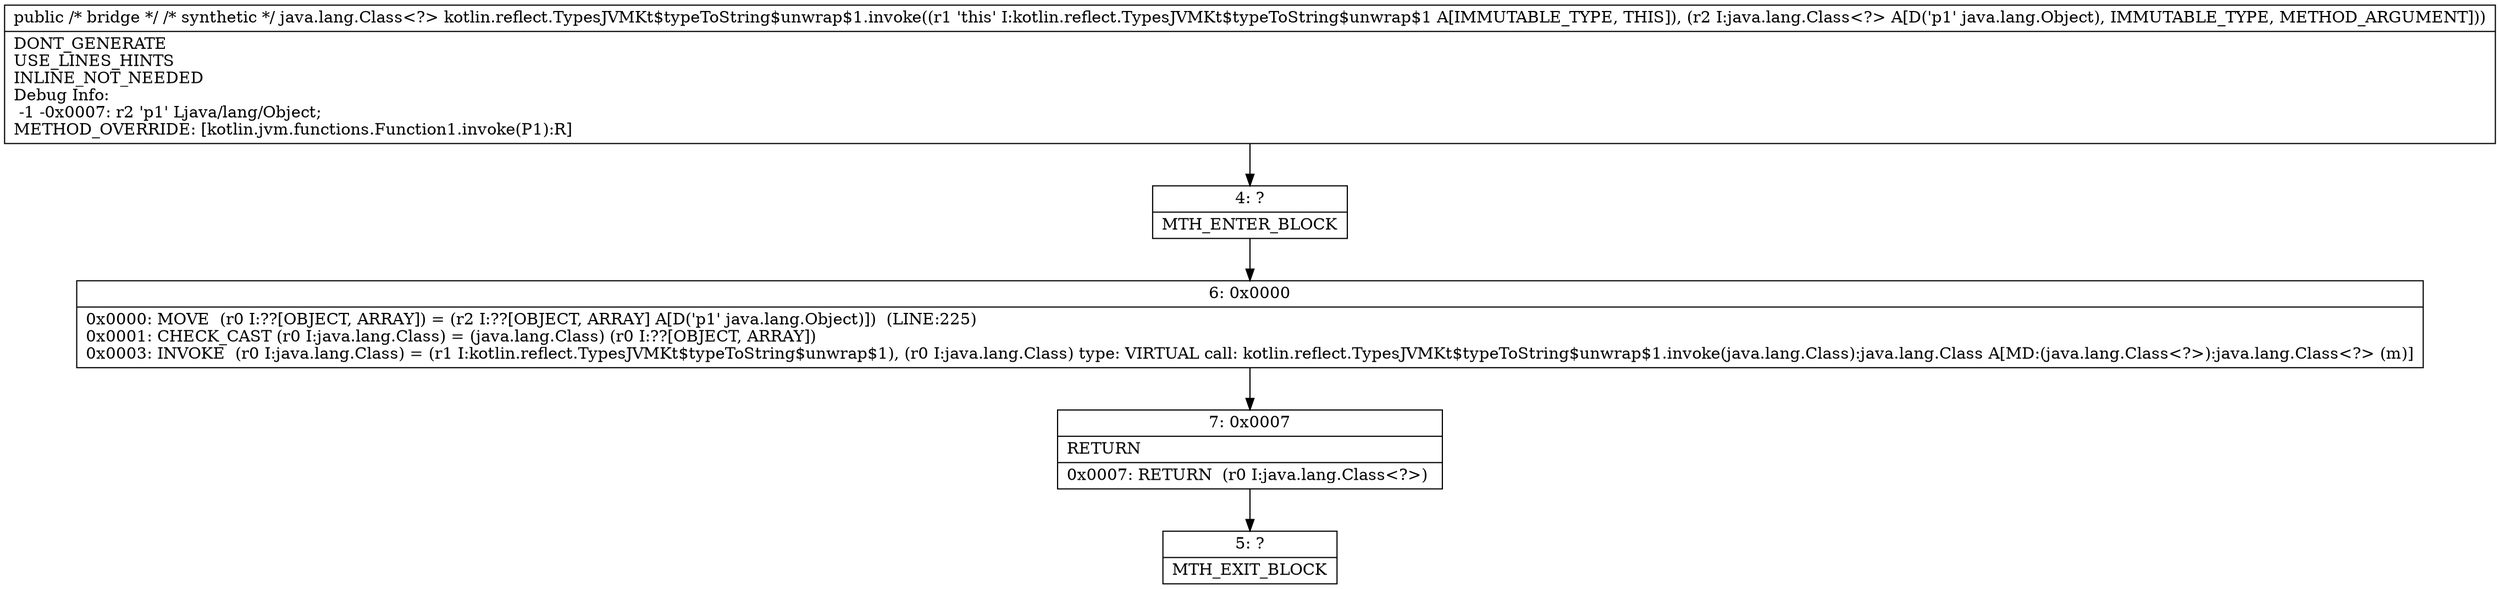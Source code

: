 digraph "CFG forkotlin.reflect.TypesJVMKt$typeToString$unwrap$1.invoke(Ljava\/lang\/Object;)Ljava\/lang\/Object;" {
Node_4 [shape=record,label="{4\:\ ?|MTH_ENTER_BLOCK\l}"];
Node_6 [shape=record,label="{6\:\ 0x0000|0x0000: MOVE  (r0 I:??[OBJECT, ARRAY]) = (r2 I:??[OBJECT, ARRAY] A[D('p1' java.lang.Object)])  (LINE:225)\l0x0001: CHECK_CAST (r0 I:java.lang.Class) = (java.lang.Class) (r0 I:??[OBJECT, ARRAY]) \l0x0003: INVOKE  (r0 I:java.lang.Class) = (r1 I:kotlin.reflect.TypesJVMKt$typeToString$unwrap$1), (r0 I:java.lang.Class) type: VIRTUAL call: kotlin.reflect.TypesJVMKt$typeToString$unwrap$1.invoke(java.lang.Class):java.lang.Class A[MD:(java.lang.Class\<?\>):java.lang.Class\<?\> (m)]\l}"];
Node_7 [shape=record,label="{7\:\ 0x0007|RETURN\l|0x0007: RETURN  (r0 I:java.lang.Class\<?\>) \l}"];
Node_5 [shape=record,label="{5\:\ ?|MTH_EXIT_BLOCK\l}"];
MethodNode[shape=record,label="{public \/* bridge *\/ \/* synthetic *\/ java.lang.Class\<?\> kotlin.reflect.TypesJVMKt$typeToString$unwrap$1.invoke((r1 'this' I:kotlin.reflect.TypesJVMKt$typeToString$unwrap$1 A[IMMUTABLE_TYPE, THIS]), (r2 I:java.lang.Class\<?\> A[D('p1' java.lang.Object), IMMUTABLE_TYPE, METHOD_ARGUMENT]))  | DONT_GENERATE\lUSE_LINES_HINTS\lINLINE_NOT_NEEDED\lDebug Info:\l  \-1 \-0x0007: r2 'p1' Ljava\/lang\/Object;\lMETHOD_OVERRIDE: [kotlin.jvm.functions.Function1.invoke(P1):R]\l}"];
MethodNode -> Node_4;Node_4 -> Node_6;
Node_6 -> Node_7;
Node_7 -> Node_5;
}

